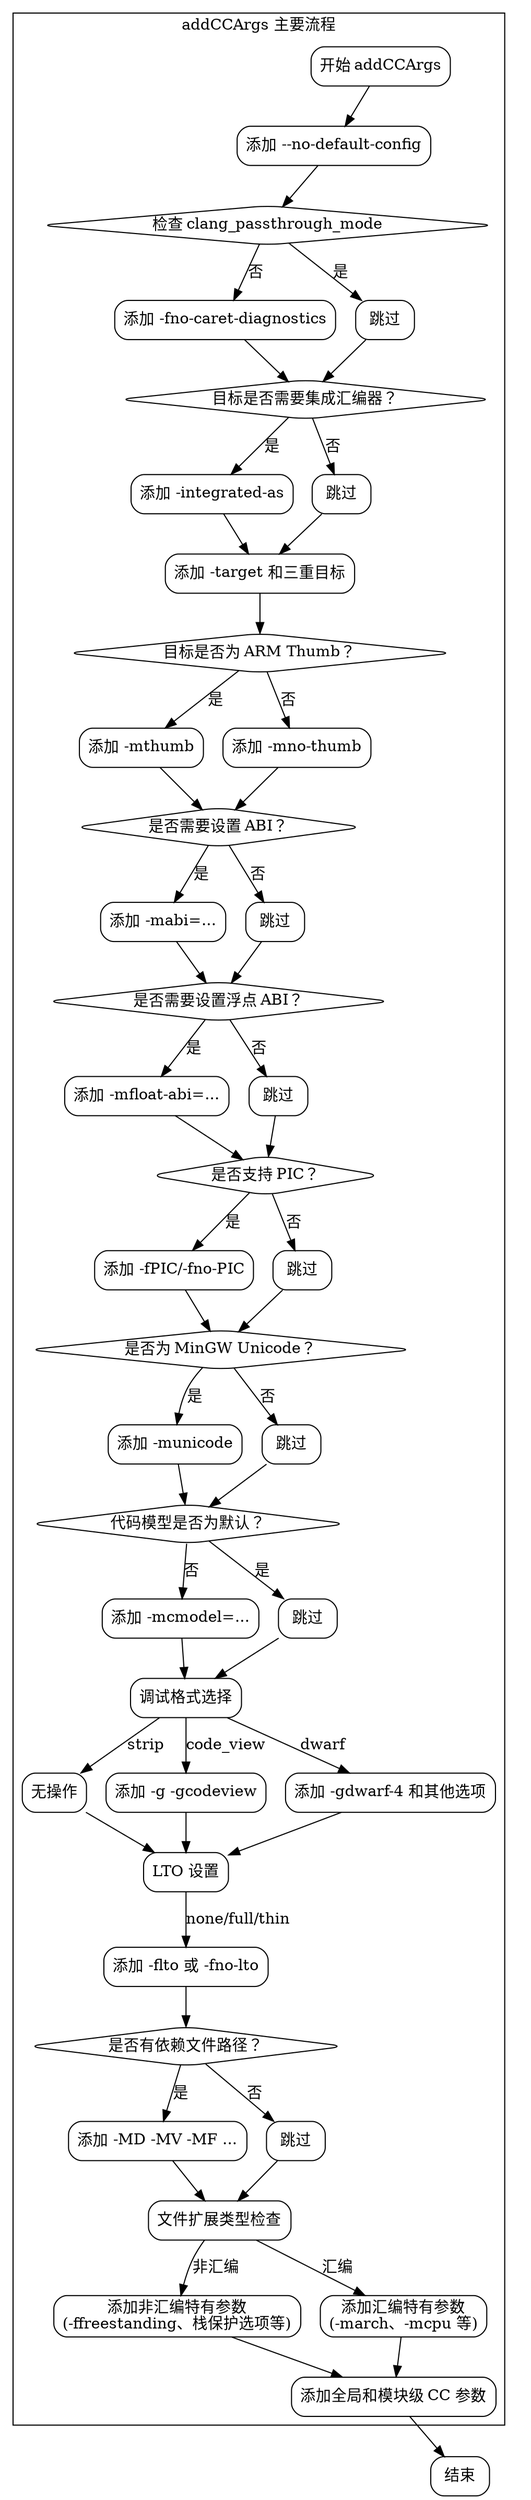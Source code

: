 
digraph addCCArgs {
    node [shape=rectangle, style=rounded];

    start [label="开始 addCCArgs"];
    end [label="结束"];

    subgraph cluster_main {
        label="addCCArgs 主要流程";

        start -> add_no_default_config;
        add_no_default_config [label="添加 --no-default-config"];

        add_no_default_config -> check_passthrough;
        check_passthrough [label="检查 clang_passthrough_mode", shape=diamond];
        check_passthrough -> add_fno_caret_diag [label="否"];
        check_passthrough -> skip_caret_diag [label="是"];
        add_fno_caret_diag [label="添加 -fno-caret-diagnostics"];
        skip_caret_diag [label="跳过"];

        add_fno_caret_diag -> check_integrated_as;
        skip_caret_diag -> check_integrated_as;

        check_integrated_as [label="目标是否需要集成汇编器？", shape=diamond];
        check_integrated_as -> add_integrated_as [label="是"];
        check_integrated_as -> skip_integrated_as [label="否"];
        add_integrated_as [label="添加 -integrated-as"];
        skip_integrated_as [label="跳过"];

        add_integrated_as -> add_target_triple;
        skip_integrated_as -> add_target_triple;

        add_target_triple [label="添加 -target 和三重目标"];

        add_target_triple -> check_arm_thumb;
        check_arm_thumb [label="目标是否为 ARM Thumb？", shape=diamond];
        check_arm_thumb -> add_mthumb [label="是"];
        check_arm_thumb -> add_mno_thumb [label="否"];
        add_mthumb [label="添加 -mthumb"];
        add_mno_thumb [label="添加 -mno-thumb"];

        add_mthumb -> check_mabi;
        add_mno_thumb -> check_mabi;

        check_mabi [label="是否需要设置 ABI？", shape=diamond];
        check_mabi -> add_mabi [label="是"];
        check_mabi -> skip_mabi [label="否"];
        add_mabi [label="添加 -mabi=..."];
        skip_mabi [label="跳过"];

        add_mabi -> check_float_abi;
        skip_mabi -> check_float_abi;

        check_float_abi [label="是否需要设置浮点 ABI？", shape=diamond];
        check_float_abi -> add_float_abi [label="是"];
        check_float_abi -> skip_float_abi [label="否"];
        add_float_abi [label="添加 -mfloat-abi=..."];
        skip_float_abi [label="跳过"];

        add_float_abi -> check_pic;
        skip_float_abi -> check_pic;

        check_pic [label="是否支持 PIC？", shape=diamond];
        check_pic -> add_pic [label="是"];
        check_pic -> skip_pic [label="否"];
        add_pic [label="添加 -fPIC/-fno-PIC"];
        skip_pic [label="跳过"];

        add_pic -> check_mingw_unicode;
        skip_pic -> check_mingw_unicode;

        check_mingw_unicode [label="是否为 MinGW Unicode？", shape=diamond];
        check_mingw_unicode -> add_unicode [label="是"];
        check_mingw_unicode -> skip_unicode [label="否"];
        add_unicode [label="添加 -municode"];
        skip_unicode [label="跳过"];

        add_unicode -> check_code_model;
        skip_unicode -> check_code_model;

        check_code_model [label="代码模型是否为默认？", shape=diamond];
        check_code_model -> add_code_model [label="否"];
        check_code_model -> skip_code_model [label="是"];
        add_code_model [label="添加 -mcmodel=..."];
        skip_code_model [label="跳过"];

        add_code_model -> check_debug_format;
        skip_code_model -> check_debug_format;

        check_debug_format [label="调试格式选择"];
        check_debug_format -> debug_strip [label="strip"];
        check_debug_format -> debug_codeview [label="code_view"];
        check_debug_format -> debug_dwarf [label="dwarf"];
        debug_strip [label="无操作"];
        debug_codeview [label="添加 -g -gcodeview"];
        debug_dwarf [label="添加 -gdwarf-4 和其他选项"];

        debug_strip -> check_lto;
        debug_codeview -> check_lto;
        debug_dwarf -> check_lto;

        check_lto [label="LTO 设置"];
        check_lto -> add_lto [label="none/full/thin"];
        add_lto [label="添加 -flto 或 -fno-lto"];

        add_lto -> check_dep_file;
        check_dep_file [label="是否有依赖文件路径？", shape=diamond];
        check_dep_file -> add_dep_flags [label="是"];
        check_dep_file -> skip_dep_flags [label="否"];
        add_dep_flags [label="添加 -MD -MV -MF ..."];
        skip_dep_flags [label="跳过"];

        add_dep_flags -> check_ext_type;
        skip_dep_flags -> check_ext_type;

        check_ext_type [label="文件扩展类型检查"];
        check_ext_type -> handle_non_assembly [label="非汇编"];
        check_ext_type -> handle_assembly [label="汇编"];
        handle_non_assembly [label="添加非汇编特有参数\n(-ffreestanding、栈保护选项等)"];
        handle_assembly [label="添加汇编特有参数\n(-march、-mcpu 等)"];

        handle_non_assembly -> add_global_cc_args;
        handle_assembly -> add_global_cc_args;

        add_global_cc_args [label="添加全局和模块级 CC 参数"];
    }

    add_global_cc_args -> end;
    start -> end [style=invis];
}
